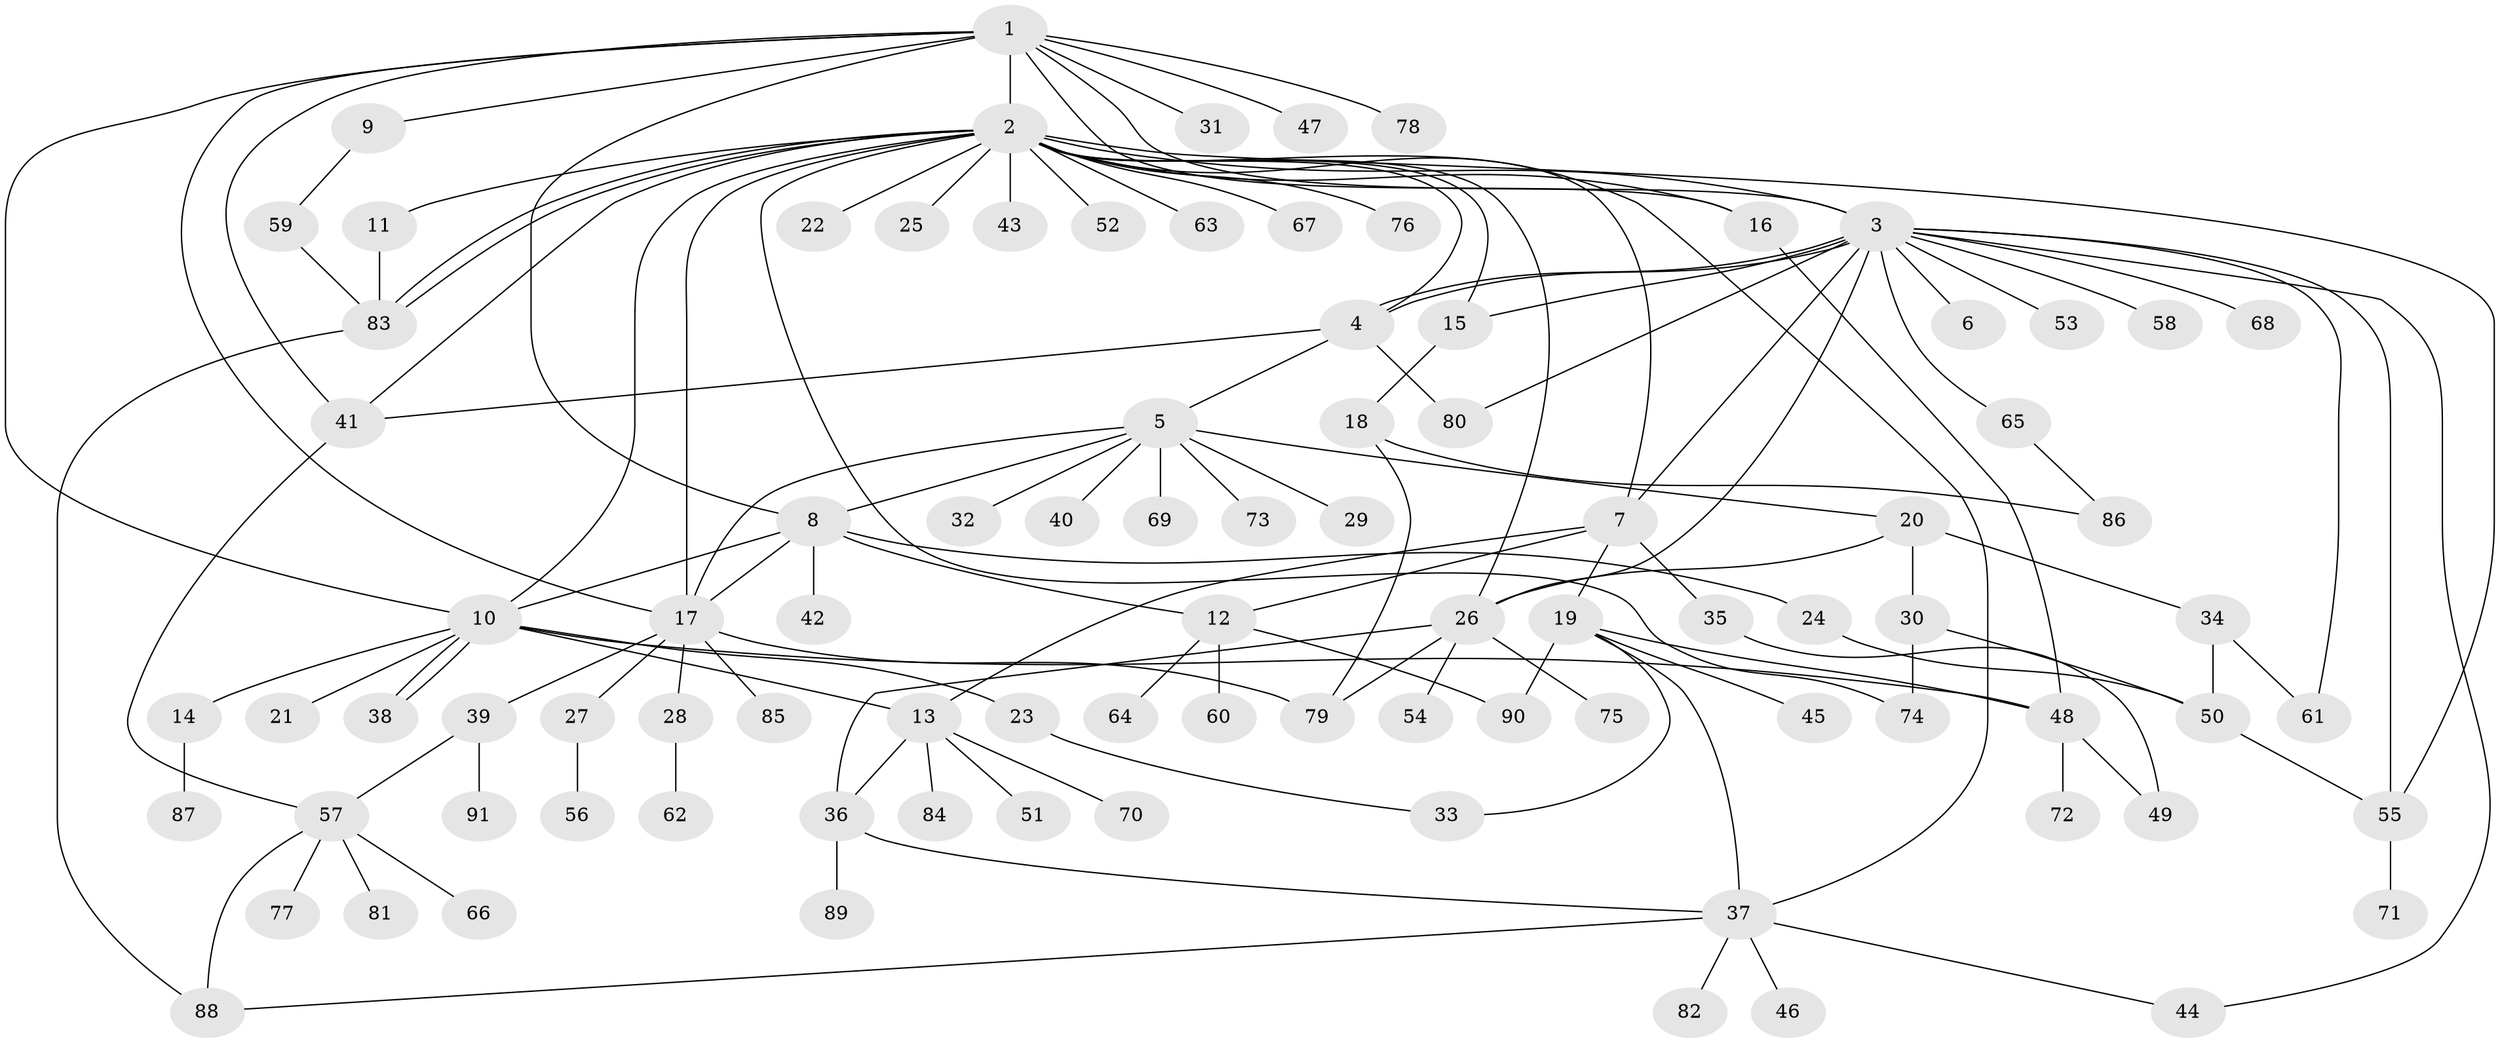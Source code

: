 // coarse degree distribution, {22: 0.015873015873015872, 8: 0.031746031746031744, 1: 0.6190476190476191, 4: 0.06349206349206349, 2: 0.1111111111111111, 6: 0.031746031746031744, 13: 0.015873015873015872, 3: 0.07936507936507936, 5: 0.015873015873015872, 14: 0.015873015873015872}
// Generated by graph-tools (version 1.1) at 2025/50/03/04/25 21:50:17]
// undirected, 91 vertices, 134 edges
graph export_dot {
graph [start="1"]
  node [color=gray90,style=filled];
  1;
  2;
  3;
  4;
  5;
  6;
  7;
  8;
  9;
  10;
  11;
  12;
  13;
  14;
  15;
  16;
  17;
  18;
  19;
  20;
  21;
  22;
  23;
  24;
  25;
  26;
  27;
  28;
  29;
  30;
  31;
  32;
  33;
  34;
  35;
  36;
  37;
  38;
  39;
  40;
  41;
  42;
  43;
  44;
  45;
  46;
  47;
  48;
  49;
  50;
  51;
  52;
  53;
  54;
  55;
  56;
  57;
  58;
  59;
  60;
  61;
  62;
  63;
  64;
  65;
  66;
  67;
  68;
  69;
  70;
  71;
  72;
  73;
  74;
  75;
  76;
  77;
  78;
  79;
  80;
  81;
  82;
  83;
  84;
  85;
  86;
  87;
  88;
  89;
  90;
  91;
  1 -- 2;
  1 -- 3;
  1 -- 8;
  1 -- 9;
  1 -- 10;
  1 -- 16;
  1 -- 17;
  1 -- 31;
  1 -- 41;
  1 -- 47;
  1 -- 78;
  2 -- 3;
  2 -- 4;
  2 -- 7;
  2 -- 10;
  2 -- 11;
  2 -- 15;
  2 -- 16;
  2 -- 17;
  2 -- 22;
  2 -- 25;
  2 -- 26;
  2 -- 37;
  2 -- 41;
  2 -- 43;
  2 -- 52;
  2 -- 55;
  2 -- 63;
  2 -- 67;
  2 -- 74;
  2 -- 76;
  2 -- 83;
  2 -- 83;
  3 -- 4;
  3 -- 4;
  3 -- 6;
  3 -- 7;
  3 -- 15;
  3 -- 26;
  3 -- 44;
  3 -- 53;
  3 -- 55;
  3 -- 58;
  3 -- 61;
  3 -- 65;
  3 -- 68;
  3 -- 80;
  4 -- 5;
  4 -- 41;
  4 -- 80;
  5 -- 8;
  5 -- 17;
  5 -- 20;
  5 -- 29;
  5 -- 32;
  5 -- 40;
  5 -- 69;
  5 -- 73;
  7 -- 12;
  7 -- 13;
  7 -- 19;
  7 -- 35;
  8 -- 10;
  8 -- 12;
  8 -- 17;
  8 -- 24;
  8 -- 42;
  9 -- 59;
  10 -- 13;
  10 -- 14;
  10 -- 21;
  10 -- 23;
  10 -- 38;
  10 -- 38;
  10 -- 48;
  11 -- 83;
  12 -- 60;
  12 -- 64;
  12 -- 90;
  13 -- 36;
  13 -- 51;
  13 -- 70;
  13 -- 84;
  14 -- 87;
  15 -- 18;
  16 -- 48;
  17 -- 27;
  17 -- 28;
  17 -- 39;
  17 -- 79;
  17 -- 85;
  18 -- 79;
  18 -- 86;
  19 -- 33;
  19 -- 37;
  19 -- 45;
  19 -- 48;
  19 -- 90;
  20 -- 26;
  20 -- 30;
  20 -- 34;
  23 -- 33;
  24 -- 50;
  26 -- 36;
  26 -- 54;
  26 -- 75;
  26 -- 79;
  27 -- 56;
  28 -- 62;
  30 -- 50;
  30 -- 74;
  34 -- 50;
  34 -- 61;
  35 -- 49;
  36 -- 37;
  36 -- 89;
  37 -- 44;
  37 -- 46;
  37 -- 82;
  37 -- 88;
  39 -- 57;
  39 -- 91;
  41 -- 57;
  48 -- 49;
  48 -- 72;
  50 -- 55;
  55 -- 71;
  57 -- 66;
  57 -- 77;
  57 -- 81;
  57 -- 88;
  59 -- 83;
  65 -- 86;
  83 -- 88;
}
